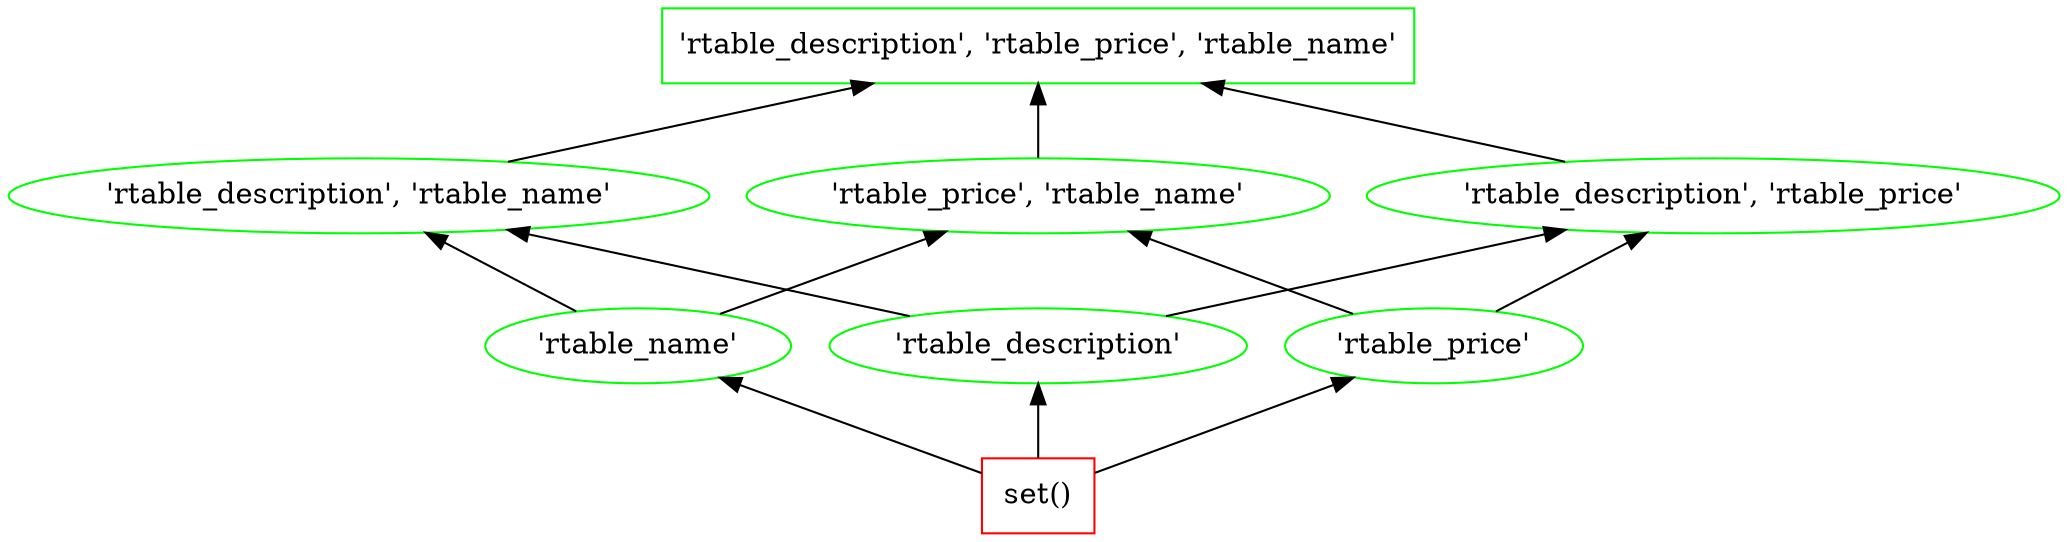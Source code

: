 digraph G {
splines="line"
rankdir=BT
"'rtable_description', 'rtable_price', 'rtable_name'" [shape=box];
"set()" [shape=box];
"set()" [color=red];
"set()" -> "'rtable_name'";
"set()" -> "'rtable_description'";
"set()" -> "'rtable_price'";
"'rtable_name'" [color=green];
"'rtable_name'" -> "'rtable_description', 'rtable_name'";
"'rtable_name'" -> "'rtable_price', 'rtable_name'";
"'rtable_description'" [color=green];
"'rtable_description'" -> "'rtable_description', 'rtable_name'";
"'rtable_description'" -> "'rtable_description', 'rtable_price'";
"'rtable_price'" [color=green];
"'rtable_price'" -> "'rtable_price', 'rtable_name'";
"'rtable_price'" -> "'rtable_description', 'rtable_price'";
"'rtable_description', 'rtable_name'" [color=green];
"'rtable_description', 'rtable_name'" -> "'rtable_description', 'rtable_price', 'rtable_name'";
"'rtable_price', 'rtable_name'" [color=green];
"'rtable_price', 'rtable_name'" -> "'rtable_description', 'rtable_price', 'rtable_name'";
"'rtable_description', 'rtable_price'" [color=green];
"'rtable_description', 'rtable_price'" -> "'rtable_description', 'rtable_price', 'rtable_name'";
"'rtable_description', 'rtable_price', 'rtable_name'" [color=green];
}